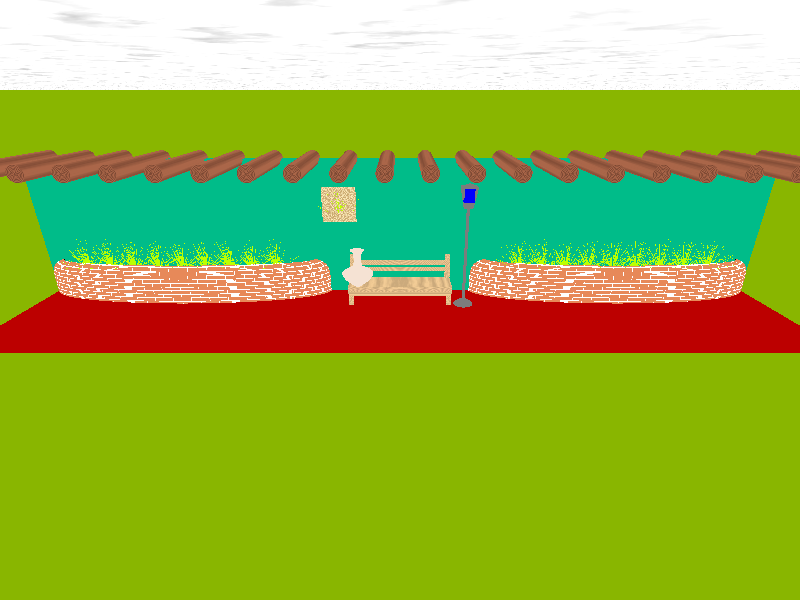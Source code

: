        // PoVRay 3.7 Scene File " ... .pov"
// author:  ...
// date:    ...
//--------------------------------------------------------------------------
#version 3.7;
global_settings{ assumed_gamma 1.0 }
#default{ finish{ ambient 0.1 diffuse 0.9 }} 
//--------------------------------------------------------------------------
#include "colors.inc"
#include "textures.inc"
#include "glass.inc"
#include "metals.inc"
#include "golds.inc"
#include "stones.inc"
#include "woods.inc"
#include "shapes.inc"
#include "shapes2.inc"
#include "functions.inc"
#include "math.inc"
#include "transforms.inc"
//--------------------------------------------------------------------------
// camera ------------------------------------------------------------------
#declare Camera_0 = camera {/*ultra_wide_angle*/ angle 90      // diagonal view
                            location  <-7.0 , 5.0 ,-3.0>
                            right     x*image_width/image_height
                            look_at   <0.0 , 1.0 , 0.0>}
#declare Camera_1 = camera {/*ultra_wide_angle*/ angle 80   // front view
                            location  <0.0 , 8.5 ,-17.0>
                            right     x*image_width/image_height
                            look_at   <0.0 , 1.0 , 0.0>}
#declare Camera_2 = camera {/*ultra_wide_angle*/ angle 90 // right side view
                            location  <4.2 , 5.5 , 0.0>
                            right     x*image_width/image_height
                            look_at   <0.0 , 1.5 , 0.0>}
#declare Camera_3 = camera {/*ultra_wide_angle*/ angle 90        // top view
                            location  <0.0 , 10.0 ,0>
                            right     x*image_width/image_height
                            look_at   <0.0 , 1.0 , 0.0>}
camera{Camera_1}
// sun ---------------------------------------------------------------------
light_source{<-1000,10000,-2000> color White}
// sky ---------------------------------------------------------------------
light_source{ <-1000, 10000, -2000> 
              color White
              looks_like{ sphere{ <0,0,0>,300 
                                  texture{ pigment{ color White }
                                           normal { bumps 0.5
                                                    scale 50    }
                                           finish { ambient 0.8   
                                                    diffuse 0.2
                                                    phong 1     }
                                                  
                                         } // end of texture
                                } // end of sphere
                        } //end of looks_like
            } //end of light_source
// sky --------------------------------------------------------------------
  // the dark blue
plane{ <0,1,0>,1 hollow  
       texture{ pigment { color rgb <0.20, 0.20, 1.0> }
                finish  { ambient 0.25 diffuse 0 } 
              }      
       scale 10000}
  // the clouds 
plane{<0,1,0>,1 hollow  
       texture{pigment{ bozo turbulence 0.76
                        color_map { [0.5 rgbf<1.0,1.0,1.0,1.0> ]
                                    [0.6 rgb <1.0,1.0,1.0>     ]
                                    [1.0 rgb <0.5,0.5,0.5>     ]}
                       }
               finish { ambient 0.25 diffuse 0} 
              }      
       scale 500}

// fog ---------------------------------------------------------------------

fog{ fog_type   2
     distance   50
     color      White
     fog_offset 0.1
     fog_alt    2.0
     turbulence 0.8
   }
// ground ------------------------------------------------------------------

plane { <0,1,0>, 0 
        texture { pigment{ color rgb<0.35,0.65,0.0>*0.72}
                  normal { bumps 0.75 scale 0.015  }
                  finish { phong 0.1 }
                }
      }
//--------------------------------------------------------------------------
//---------------------------- objects in scene ----------------------------
//--------------------------------------------------------------------------

//Piso e parede ------------------------------  
union{ 
 box { <-1.00, 0.00, -1.00>,< 1.00, 2.00, 1.00>   
        scale <15,0.2,2.4>
            texture{ pigment{ color rgb< 0.5, 0.0, 0.0>}
                normal { pigment_pattern{ 
                             brick color rgb 0.2, color rgb 0.8 
                             scale 0.165  turbulence 0.05
                           } // end pigment_pattern
                         1} // end normal
                finish { phong 0.1  phong_size 500 reflection{ 0 } }
              }  
       rotate<0,0,0> translate<0,0,0> 
    } // end of box --------------------------------------
   
                                                                    

 box { <-1.00, 0.00, -1.00>,< 1.00, 2.00, 1.00>  
        scale <15,0.2,6> 
             texture{ pigment{ color rgb< 0.0, 1.0, 0.5>*0.5 } 
                normal { bozo 8.5 scale 0.050 }
                finish { phong 1 reflection{ 0.05 } }
              } // end of texture
 
       rotate<90,0,0> translate<0,0,2.4> 
    } // end of box --------------------------------------  
    
    
        //------------------------------------------ 
    #declare pergolado = 
     
     cylinder { <0,0,0>,<0,0,2.00>,0.30 
              texture{ DMFWood3    
                normal { wood 0.5 scale 0.05 rotate<0,0,0> }
                finish { phong 1 } 
                rotate<0,0,0> scale 1  translate<0,0,0>
              } // end of texture 

           scale <1,1,-2> rotate<0,0,0> translate<0,6,2.8>
         } // end of cylinder  ------------------------------------

     //---------------------------------
    
    union{ //-----------------------------------
     #local Nr = 0;     // start
     #local EndNr = 20; // end
     #while (Nr< EndNr) 
    
       object{ pergolado translate<Nr*1.5,0,0>} 
    
     #local Nr = Nr + 1;  // next Nr
     #end // --------------- end of loop 
    
    rotate<0,0,0> 
    translate<-14,0,0>
    } // end of union --------------------------
                                                    

    
}  

// end of piso e parede ------------------------- 

                                      
                   
//canteiro   --------------------------------------------------------------   
#declare canteiro = 
union{    
    difference{ 
    
        difference{
            superellipsoid{ <1.00,0.25> 
                 scale <6,1.5,2> 
                 rotate<90,0,0> 
                 translate<0,0,0>   
                 // scale your object first!!!
                     texture{ pigment{ brick color White                // color mortar
                                             color rgb<0.8,0.25,0.1>    // color brick
                                       brick_size <0.25, 0.0525, 0.125> // format in x ,y and z- direction 
                                       mortar 0.01                      // size of the mortar 
                                     } // end of pigment
                              normal {wrinkles 0.75 scale 0.01}
                              finish {ambient 0.15 diffuse 0.95 phong 0.2} 
                              scale 3
                              rotate<0,180,0>  translate<0.01, 0.04,-0.10>
                           } // end of texture
            
               } // ----------------- end superellipsoid
            
            cylinder { <0,0,0>,<0,2.00,0>, 0.30  
                    
                    scale <18,10,-4>  rotate<0,0,0> translate<0,0.5,0>      
                  
            
                      
                     } // end of cylinder -------------------------------------      
        }     
         box { <-1.00, 0.00, -1.00>,< 1.00, 2.00, 1.00>   
                 texture{ pigment{ color rgb< 0.0, 1.0, 0.5>*0.5 } 
                    normal { bozo 8.5 scale 0.050 }
                    finish { phong 1 reflection{ 0.05 } }
                  } // end of texture
                 
          scale <6,1,3> rotate<90,0,0> translate<0,0,0> 
        } // end of box --------------------------------------
                                                      
    }    
    
}    

union{ //-----------------------------------

//#for(Identifier, Start, End [, Step]) 
 #for (NrX, 0, 1, 1) // outer loop

     object{ canteiro
             translate<  NrX*18, 0, 0>} 

 #end // ---------- end x of #for outer loop 

rotate<0,0,0> 
translate<-9,0,2.5>
} // end of union --------------------------
                                                 
//end of canteiro -----------------------------------
                                                          
                                                          
    
    
//Banco -----------------------------    

 union{      
    box { <-1.00, 0.00, -1.00>,< 1.00, 2.00, 1.00>   

       texture{ DMFWood4    
                normal { wood 0.5 scale 0.05 turbulence 0.0 rotate<0,0,0> }
                finish { phong 1 } 
                rotate<0,0,0> scale 1  translate<0,0,0>
              } // end of texture 

      scale <2.1,0.1,0.6> rotate<0,0,0> translate<0,1,1.4> 
    } // end of box --------------------------------------
            
    box { <-1.00, 0.00, -1.00>,< 1.00, 2.00, 1.00>   

             texture{ DMFWood4    
                normal { wood 0.5 scale 0.05 turbulence 0.0 rotate<0,0,0> }
                finish { phong 1 } 
                rotate<0,0,0> scale 1  translate<0,0,0>
              } // end of texture 


      scale <0.1,0.9,0.1> rotate<0,0,0> translate<-2,0.4,2> 
    } // end of box --------------------------------------   
        
    box { <-1.00, 0.00, -1.00>,< 1.00, 2.00, 1.00>   

       texture{ DMFWood4    
                normal { wood 0.5 scale 0.05 turbulence 0.0 rotate<0,0,0> }
                finish { phong 1 } 
                rotate<0,0,0> scale 1  translate<0,0,0>
              } // end of texture 

      scale <0.1,0.9,0.1> rotate<0,0,0> translate<2,0.4,2> 
    } // end of box --------------------------------------    
        
        
     box { <-1.00, 0.00, -1.00>,< 1.00, 2.00, 1.00>   
       texture{ DMFWood4    
                normal { wood 0.5 scale 0.05 turbulence 0.0 rotate<0,0,0> }
                finish { phong 1 } 
                rotate<0,0,0> scale 1  translate<0,0,0>
     } // end of texture 

      scale <0.1,0.3,0.1> rotate<0,0,0> translate<-2,0.4,1> 
    } // end of box --------------------------------------  
    
    box { <-1.00, 0.00, -1.00>,< 1.00, 2.00, 1.00>   

       texture{ DMFWood4    
                normal { wood 0.5 scale 0.05 turbulence 0.0 rotate<0,0,0> }
                finish { phong 1 } 
                rotate<0,0,0> scale 1  translate<0,0,0>
              } // end of texture 

      scale <0.1,0.3,0.1> rotate<0,0,0> translate<2,0.4,1> 
    } // end of box --------------------------------------   
    
    box { <-1.00, 0.00, -1.00>,< 1.00, 2.00, 1.00>   

       texture{ DMFWood4    
                normal { wood 0.5 scale 0.05 turbulence 0.0 rotate<0,0,0> }
                finish { phong 1 } 
                rotate<0,0,0> scale 1  translate<0,0,0>
              } // end of texture 

      scale <0.01,0.1,2.1> rotate<0,90,0> translate<0,0.8,0.9>
    } // end of box --------------------------------------  
                                                               
     
     
    union{
        box { <-1.00, 0.00, -1.00>,< 1.00, 2.00, 1.00>   
          scale <0.02,0.1,2> rotate<0,90,0> translate<0,1.8,1.88> 
        } // end of box --------------------------------------
                                                                  
        cylinder { <0,0,0>,<0,0,2.00>,0.1 
               scale <1,1,0.026> rotate<0,0,0> translate<-2,1.9,1.86>
             } // end of cylinder  ------------------------------------     
             
         cylinder { <0,0,0>,<0,0,2.00>,0.1 
               scale <1,1,0.026> rotate<0,0,0> translate<2,1.9,1.86>
             } // end of cylinder  ------------------------------------ 
                  
               texture{ DMFWood4    
                normal { wood 0.5 scale 0.05 turbulence 0.0 rotate<0,0,0> }
                finish { phong 1 } 
                rotate<0,0,0> scale 1  translate<0,0,0>
              } // end of texture     
    }  
    
     union{
        box { <-1.00, 0.00, -1.00>,< 1.00, 2.00, 1.00>   
          scale <0.02,0.1,2> rotate<0,90,0> translate<0,1.5,1.88> 
        } // end of box --------------------------------------
                                                                  
        cylinder { <0,0,0>,<0,0,2.00>,0.1 
               scale <1,1,0.026> rotate<0,0,0> translate<-2,1.6,1.86>
             } // end of cylinder  ------------------------------------     
             
         cylinder { <0,0,0>,<0,0,2.00>,0.1 
               scale <1,1,0.026> rotate<0,0,0> translate<2,1.6,1.86>
             } // end of cylinder  ------------------------------------ 
                  
               texture{ DMFWood4    
                normal { wood 0.5 scale 0.05 turbulence 0.0 rotate<0,0,0> }
                finish { phong 1 } 
                rotate<0,0,0> scale 1  translate<0,0,0>
              } // end of texture     
    }  
        
    ///sor Surface of Revolution 
    sor{  7, // # of points,  list of <x,y> points, spline rotates around y-axis 
         <0.00,0.00> 
         <0.12,0.00> 
         <0.62,0.54> 
         <0.21,0.83> 
         <0.19,1.46> 
         <0.29,1.50> 
         <0.46,1.53>
         sturm  // optional!
         texture { pigment{ color LightWood}
                   normal { bumps 0.75 scale 0.010}
                   finish { phong 1}
                 } // end of texture 
         scale 1.0  rotate<0,0,0> translate<-1.7,1.2,1>
       } // end of sor ---------------------------------------------------------------------    
   
} // end of union --------------------------

//end banco----------------------        


//poste------------------------------
union{

   cylinder { <0,0,0>,<0,2.00,0>, 0.30 

           texture { T_Chrome_1A
                   //normal { bumps 0.5 scale 0.15} 
                   finish { phong 0}
                 } // end of texture

           scale <0.2,2,0.2> rotate<0,0,0> translate<2.6,0.5,1>
         } // end of cylinder -------------------------------------
                          
    difference{
         sphere { <0,0,0>, 0.5 
         scale<1,1,1>  rotate<0,0,0>  translate<0,0.5,0>  
           }  // end of sphere -----------------------------------   
           
          box { <-1.00, 0.00, -1.00>,< 1.00, 2.00, 1.00>   
          scale <1,1,1> rotate<0,0,0> translate<0,-1.3,0> 
        } // end of box --------------------------------------
 
        translate<2.6,-0.4,1>  
         texture { T_Chrome_1A
                   //normal { bumps 0.5 scale 0.15} 
                   finish { phong 0}
             } // end of texture         
    } //end difference  
      
    
    difference{   
        difference{
            box { <-1.00, 0.00, -1.00>,< 1.00, 2.00, 1.00>   
              scale <0.3,0.4,0.3> rotate<0,0,0> translate<0,2,0> 
            } // end of box --------------------------------------     
            
            box { <-1.00, 0.00, -1.00>,< 1.00, 2.00, 1.00>       
              scale <0.5,1,0.5> rotate<10,0,0> translate<0,1,0.5> 
            } // end of box -------------------------------------- 
            
            box { <-1.00, 0.00, -1.00>,< 1.00, 2.00, 1.00>   
              scale <0.5,1,0.5> rotate<-10,0,0> translate<0,1,-0.5> 
            } // end of box --------------------------------------  
            
            box { <-1.00, 0.00, -1.00>,< 1.00, 2.00, 1.00>   
              scale <0.5,1,0.5> rotate<10,90,0> translate<0.5,1,0> 
            } // end of box --------------------------------------
            
            box { <-1.00, 0.00, -1.00>,< 1.00, 2.00, 1.00>   
              scale <0.5,1,0.5> rotate<-10,90,0> translate<-0.5,1,0> 
            } // end of box --------------------------------------      
            
            translate<2.6,2.4,1>  
             texture { T_Chrome_1A
                       //normal { bumps 0.5 scale 0.15} 
                       finish { phong 0}
                 } // end of texture 
        }           
        union{  
            box { <-1.00, 0.00, -1.00>,< 1.00, 2.00, 1.00>   
              scale <0.3,0.3,0.2> rotate<0,0,0> translate<0,0,0> 
             } 
              
            box { <-1.00, 0.00, -1.00>,< 1.00, 2.00, 1.00>   
              scale <0.2,0.3,0.3> rotate<0,0,0> translate<0,0,0> 
            }
            translate<2.6, 4.6, 1>   
            texture { T_Chrome_1A
                       //normal { bumps 0.5 scale 0.15} 
                       finish { phong 0}
                 } // end of texture  
        }                                          
        
    }

    union{  
        box { <-1.00, 0.00, -1.00>,< 1.00, 2.00, 1.00>   
           scale <0.2,0.29,0.2> rotate<0,0,0> translate<0,0,0> 
        } 
              
        box { <-1.00, 0.00, -1.00>,< 1.00, 2.00, 1.00>   
           scale <0.2,0.29,0.2> rotate<0,0,0> translate<0,0,0> 
        }
        translate<2.6, 4.6, 1>   
            texture { pigment{ color rgb <0,0,1>  }
                   normal { bumps 0.5 scale 0.05 }
                  finish { phong 1 reflection 0.00}
        } // end of texture 
            
    }    
    
    
    difference{
         sphere { <0,0,0>, 0.3
         scale<1,1,1>  rotate<0,0,0>  translate<0,0.5,0>  
           }  // end of sphere -----------------------------------   
           
          box { <-1.00, 0.00, -1.00>,< 1.00, 2.00, 1.00>   
          scale <1,1,1> rotate<0,0,0> translate<0,-1.3,0> 
        } // end of box --------------------------------------
 
        translate<2.6,4.5,1>  
         texture { T_Chrome_1A
                   //normal { bumps 0.5 scale 0.15} 
                   finish { phong 0}
             } // end of texture         
    } //end difference          
} //end union
//end poste    


//folhagem--------------------------------------------
#declare folhagem = 

    //------------------------------------------------------------- 
    //------------------------------------------------------------- 
    #declare Random_1 = seed (23484);
    #declare Random_2 = seed (35271);
    #declare Blade_Radius = 0.01;
    #declare Blade_Height = 1.00; 
    
    //-------------------------------------------------------------
    union{ //------------------------------------------------------
    
     #local Nr = 0;   // start
     #local End = 70; // end
     #while (Nr< End) 
         cone{ <0,0,0>,Blade_Radius,
               <0,Blade_Height+0.50*rand(Random_1),0>,0.00
               texture { pigment{ color rgb< 0.5, 1.0, 0.0> } 
                         normal { bumps 0.5 scale 0.05 }
                         finish { phong 1 reflection 0.00}
                       } // end of texture 
               rotate<0,0,Nr*70/End> 
               translate<0,0,0> 
               rotate<0,Nr * 360/End+360*rand(Random_2),0>
             } //---------------------------
    
     #local Nr = Nr + 1;    // next Nr
     #end // ---------------  end of loop 
    
    rotate<0,0,0>
    translate<-5,1.5,2>
    } // end of union ---------------------------------------------
    //------------------------------------------------------------- 
    //------------------------------------------------------------- 
    
    //------------------------------------------ 

union{ //-----------------------------------
 #local Nr = 0;     // start
 #local EndNr = 9; // end
 #while (Nr< EndNr) 

   object{ folhagem translate<Nr*1,0,0>} 

 #local Nr = Nr + 1;  // next Nr
 #end // --------------- end of loop 

rotate<0,0,0> 
translate<-8.2,0,0>
} // end of union --------------------------

union{ //-----------------------------------
 #local Nr = 0;     // start
 #local EndNr = 9; // end
 #while (Nr< EndNr) 

   object{ folhagem translate<Nr*1,0,0>} 

 #local Nr = Nr + 1;  // next Nr
 #end // --------------- end of loop 

rotate<0,0,0> 
translate<10,0,0>
} // end of union --------------------------
//end folhagem-----------------------------------


//vaso-----------------------------
union{
    object{ folhagem translate<2,2.2,0.5>}
    union{
    
        box { <-1.00, 0.00, -1.00>,< 1.00, 2.00, 1.00>       
              scale <0.7,0.7,0.01> rotate<0,0,0> translate<0,1,0> 
            } // end of box -------------------------------------- 
        difference{
             sphere { <0,0,0>, 0.5 
                  scale<1,1,1>  rotate<0,0,0>  translate<0,1.5,0>  
               }  // end of sphere ----------------------------------- 
               
              box { <-1.00, 0.00, -1.00>,< 1.00, 2.00, 1.00>      
              scale <0.5,0.5,0.5> rotate<0,0,0> translate<0,1,0.5> 
            } // end of box --------------------------------------
          
              box { <-1.00, 0.00, -1.00>,< 1.00, 2.00, 1.00>   
              scale <0.5,0.5,0.5> rotate<0,0,0> translate<0,1.5,0> 
            } // end of box --------------------------------------    
            
            sphere { <0,0,0>, 0.5 
              scale<0.8,0.8,0.8>  rotate<0,0,0>  translate<0,1.5,0>  
           }  // end of sphere ----------------------------------- 
        }
        translate <-3,2.5,2.4>
        texture{ T_Wood9     
                    normal { wood 0.5 scale 0.05 turbulence 0.1 rotate<0,0,0> }
                    finish { phong 1 } 
                    rotate<0,0,0> scale 0.5 translate<0,0,0>
        } // end of texture        
    
    }//end union   
    translate <0.5,0,0>
}    
//end vaso ---------------------                                       


       
      

                                                               

       
